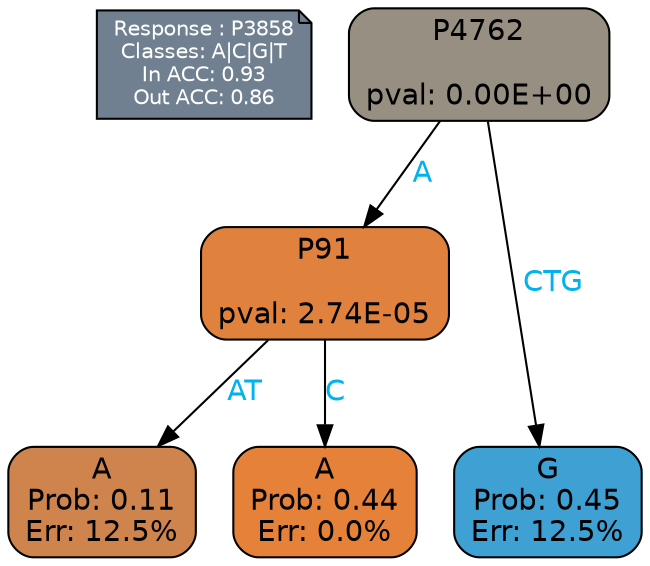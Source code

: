 digraph Tree {
node [shape=box, style="filled, rounded", color="black", fontname=helvetica] ;
graph [ranksep=equally, splines=polylines, bgcolor=transparent, dpi=600] ;
edge [fontname=helvetica] ;
LEGEND [label="Response : P3858
Classes: A|C|G|T
In ACC: 0.93
Out ACC: 0.86
",shape=note,align=left,style=filled,fillcolor="slategray",fontcolor="white",fontsize=10];1 [label="P4762

pval: 0.00E+00", fillcolor="#978f81"] ;
2 [label="P91

pval: 2.74E-05", fillcolor="#e0813d"] ;
3 [label="A
Prob: 0.11
Err: 12.5%", fillcolor="#cf844e"] ;
4 [label="A
Prob: 0.44
Err: 0.0%", fillcolor="#e58139"] ;
5 [label="G
Prob: 0.45
Err: 12.5%", fillcolor="#3fa0d4"] ;
1 -> 2 [label="A",fontcolor=deepskyblue2] ;
1 -> 5 [label="CTG",fontcolor=deepskyblue2] ;
2 -> 3 [label="AT",fontcolor=deepskyblue2] ;
2 -> 4 [label="C",fontcolor=deepskyblue2] ;
{rank = same; 3;4;5;}{rank = same; LEGEND;1;}}